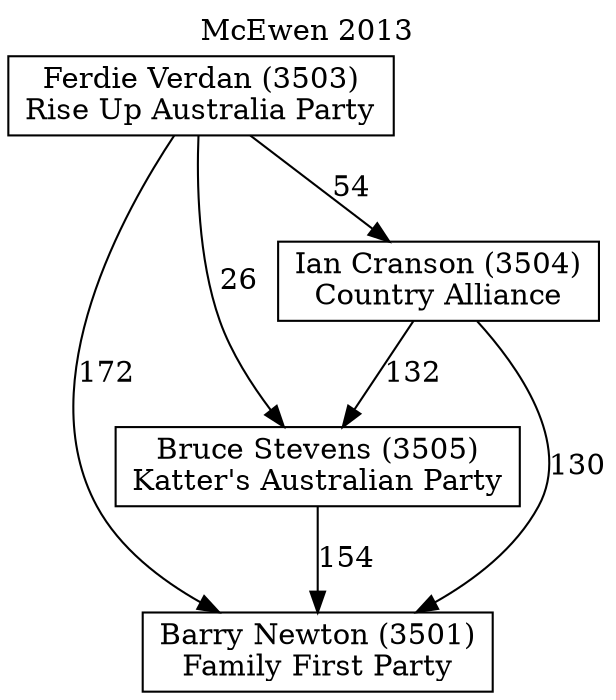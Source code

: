 // House preference flow
digraph "Barry Newton (3501)_McEwen_2013" {
	graph [label="McEwen 2013" labelloc=t mclimit=10]
	node [shape=box]
	"Barry Newton (3501)" [label="Barry Newton (3501)
Family First Party"]
	"Bruce Stevens (3505)" [label="Bruce Stevens (3505)
Katter's Australian Party"]
	"Ian Cranson (3504)" [label="Ian Cranson (3504)
Country Alliance"]
	"Ferdie Verdan (3503)" [label="Ferdie Verdan (3503)
Rise Up Australia Party"]
	"Bruce Stevens (3505)" -> "Barry Newton (3501)" [label=154]
	"Ian Cranson (3504)" -> "Bruce Stevens (3505)" [label=132]
	"Ferdie Verdan (3503)" -> "Ian Cranson (3504)" [label=54]
	"Ian Cranson (3504)" -> "Barry Newton (3501)" [label=130]
	"Ferdie Verdan (3503)" -> "Barry Newton (3501)" [label=172]
	"Ferdie Verdan (3503)" -> "Bruce Stevens (3505)" [label=26]
}
